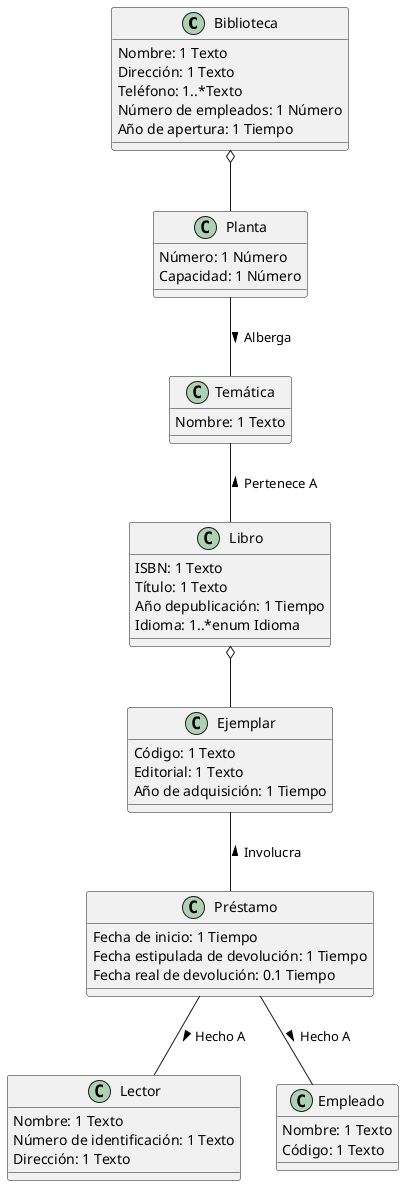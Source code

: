 @startuml

class Biblioteca{
   Nombre: 1 Texto
   Dirección: 1 Texto
   Teléfono: 1..*Texto
   Número de empleados: 1 Número
   Año de apertura: 1 Tiempo
}

class Planta{
   Número: 1 Número
   Capacidad: 1 Número
}

class Temática{
   Nombre: 1 Texto
}

class Libro{
   ISBN: 1 Texto
   Título: 1 Texto
   Año depublicación: 1 Tiempo
   Idioma: 1..*enum Idioma
}

class Ejemplar{
   Código: 1 Texto
   Editorial: 1 Texto
   Año de adquisición: 1 Tiempo
}

class Préstamo{
   Fecha de inicio: 1 Tiempo
   Fecha estipulada de devolución: 1 Tiempo
   Fecha real de devolución: 0.1 Tiempo
}

class Lector{
   Nombre: 1 Texto
   Número de identificación: 1 Texto
   Dirección: 1 Texto
}

class Empleado{
   Nombre: 1 Texto
   Código: 1 Texto
}


Biblioteca o-- Planta
Planta -- Temática : > Alberga
Temática -- Libro : < Pertenece A
Libro o-- Ejemplar
Ejemplar -- Préstamo : < Involucra
Préstamo -- Lector : > Hecho A
Préstamo -- Empleado : > Hecho A

@enduml